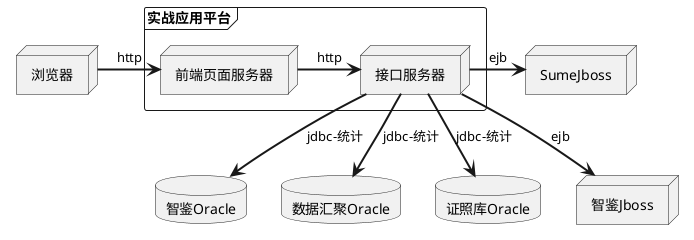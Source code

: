 @startuml
node 浏览器 {

}
database 智鉴Oracle {

}
database 数据汇聚Oracle {

}

database 证照库Oracle {

}
node 智鉴Jboss {

}
node SumeJboss {

}


frame 实战应用平台 {
  node 前端页面服务器
  node 接口服务器
}

浏览器 -[bold]> 前端页面服务器 : http
前端页面服务器 -[bold]> 接口服务器 : http
接口服务器 -[bold]> SumeJboss : ejb
接口服务器 --[bold]> 数据汇聚Oracle : jdbc-统计
接口服务器 --[bold]> 智鉴Oracle : jdbc-统计
接口服务器 --[bold]> 证照库Oracle : jdbc-统计
接口服务器 --[bold]> 智鉴Jboss : ejb
@enduml
